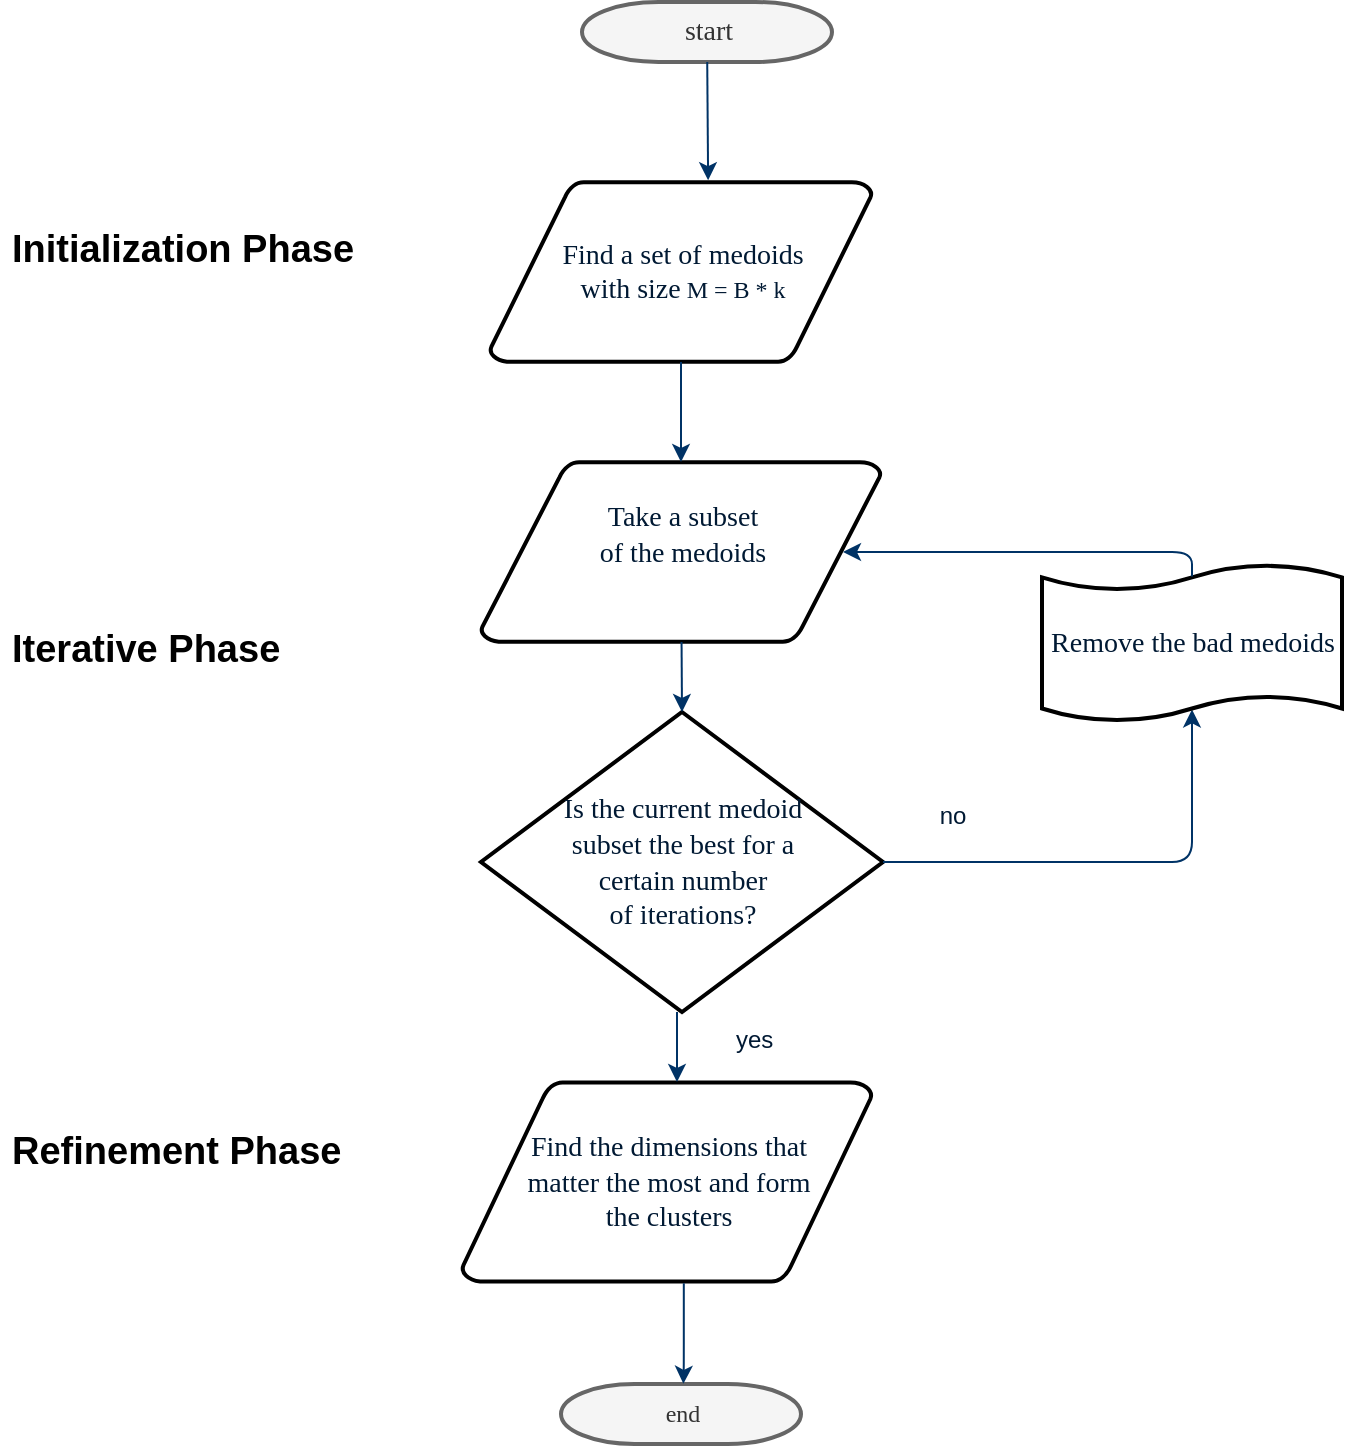 <mxfile version="10.7.1" type="device"><diagram id="6a731a19-8d31-9384-78a2-239565b7b9f0" name="Page-1"><mxGraphModel dx="2331" dy="643" grid="1" gridSize="10" guides="1" tooltips="1" connect="1" arrows="1" fold="1" page="1" pageScale="1" pageWidth="1169" pageHeight="827" background="#ffffff" math="0" shadow="0"><root><mxCell id="0"/><mxCell id="1" parent="0"/><mxCell id="2" value="&lt;font style=&quot;font-size: 14px&quot; face=&quot;Times New Roman&quot;&gt;start&lt;/font&gt;" style="shape=mxgraph.flowchart.terminator;fillColor=#f5f5f5;strokeColor=#666666;strokeWidth=2;gradientDirection=north;fontColor=#333333;fontStyle=0;html=1;" parent="1" vertex="1"><mxGeometry x="240" y="20" width="125" height="30" as="geometry"/></mxCell><mxCell id="3" value="&lt;div&gt;&lt;font style=&quot;font-size: 14px&quot; face=&quot;Times New Roman&quot;&gt;Find a set of medoids &lt;br&gt;&lt;/font&gt;&lt;/div&gt;&lt;div&gt;&lt;font style=&quot;font-size: 14px&quot; face=&quot;Times New Roman&quot;&gt;with size&lt;/font&gt;&lt;font face=&quot;Times New Roman&quot;&gt; Μ = B * k&lt;br&gt;&lt;/font&gt;&lt;/div&gt;" style="shape=mxgraph.flowchart.data;fillColor=#FFFFFF;strokeColor=#000000;strokeWidth=2;gradientColor=none;gradientDirection=north;fontColor=#001933;fontStyle=0;html=1;" parent="1" vertex="1"><mxGeometry x="194" y="110" width="191" height="90" as="geometry"/></mxCell><mxCell id="4" value="&lt;div style=&quot;font-size: 14px&quot;&gt;&lt;font style=&quot;font-size: 14px&quot; face=&quot;Times New Roman&quot;&gt;Find the dimensions that &lt;br&gt;&lt;/font&gt;&lt;/div&gt;&lt;div style=&quot;font-size: 14px&quot;&gt;&lt;font style=&quot;font-size: 14px&quot; face=&quot;Times New Roman&quot;&gt;matter the most and form &lt;br&gt;&lt;/font&gt;&lt;/div&gt;&lt;div style=&quot;font-size: 14px&quot;&gt;&lt;font style=&quot;font-size: 14px&quot; face=&quot;Times New Roman&quot;&gt;the clusters&lt;br&gt;&lt;/font&gt;&lt;/div&gt;" style="shape=mxgraph.flowchart.data;fillColor=#FFFFFF;strokeColor=#000000;strokeWidth=2;gradientColor=none;gradientDirection=north;fontColor=#001933;fontStyle=0;html=1;" parent="1" vertex="1"><mxGeometry x="180" y="560" width="205" height="100" as="geometry"/></mxCell><mxCell id="5" value="&lt;div style=&quot;font-size: 14px&quot;&gt;&lt;font style=&quot;font-size: 14px&quot; face=&quot;Times New Roman&quot;&gt;Take a subset&lt;/font&gt;&lt;/div&gt;&lt;div style=&quot;font-size: 14px&quot;&gt;&lt;font style=&quot;font-size: 14px&quot; face=&quot;Times New Roman&quot;&gt; of the medoids&lt;/font&gt;&lt;/div&gt;&lt;div style=&quot;font-size: 14px&quot;&gt;&lt;font face=&quot;Times New Roman&quot;&gt;&lt;br&gt;&lt;/font&gt;&lt;/div&gt;" style="shape=mxgraph.flowchart.data;fillColor=#FFFFFF;strokeColor=#000000;strokeWidth=2;gradientColor=none;gradientDirection=north;fontColor=#001933;fontStyle=0;html=1;" parent="1" vertex="1"><mxGeometry x="189.5" y="250" width="200" height="90" as="geometry"/></mxCell><mxCell id="6" value="&lt;div style=&quot;font-size: 14px&quot;&gt;&lt;font style=&quot;font-size: 14px&quot; face=&quot;Times New Roman&quot;&gt;Is the current medoid&lt;br&gt;&lt;/font&gt;&lt;/div&gt;&lt;div style=&quot;font-size: 14px&quot;&gt;&lt;font style=&quot;font-size: 14px&quot; face=&quot;Times New Roman&quot;&gt;subset the best for a &lt;br&gt;&lt;/font&gt;&lt;/div&gt;&lt;div style=&quot;font-size: 14px&quot;&gt;&lt;font style=&quot;font-size: 14px&quot; face=&quot;Times New Roman&quot;&gt;certain number&lt;/font&gt;&lt;/div&gt;&lt;div style=&quot;font-size: 14px&quot;&gt;&lt;font style=&quot;font-size: 14px&quot; face=&quot;Times New Roman&quot;&gt; of iterations?&lt;/font&gt;&lt;/div&gt;" style="shape=mxgraph.flowchart.decision;fillColor=#FFFFFF;strokeColor=#000000;strokeWidth=2;gradientColor=none;gradientDirection=north;fontColor=#001933;fontStyle=0;html=1;" parent="1" vertex="1"><mxGeometry x="189.5" y="375" width="201" height="150" as="geometry"/></mxCell><mxCell id="7" style="fontColor=#001933;fontStyle=1;strokeColor=#003366;strokeWidth=1;html=1;entryX=0.571;entryY=-0.01;entryDx=0;entryDy=0;entryPerimeter=0;" parent="1" source="2" target="3" edge="1"><mxGeometry relative="1" as="geometry"/></mxCell><mxCell id="8" style="fontColor=#001933;fontStyle=1;strokeColor=#003366;strokeWidth=1;html=1;" parent="1" source="3" target="5" edge="1"><mxGeometry relative="1" as="geometry"/></mxCell><mxCell id="9" style="entryX=0.5;entryY=0;entryPerimeter=0;fontColor=#001933;fontStyle=1;strokeColor=#003366;strokeWidth=1;html=1;" parent="1" source="5" target="6" edge="1"><mxGeometry relative="1" as="geometry"/></mxCell><mxCell id="10" value="" style="edgeStyle=elbowEdgeStyle;elbow=horizontal;entryX=0.5;entryY=0.91;entryPerimeter=0;exitX=1;exitY=0.5;exitPerimeter=0;fontColor=#001933;fontStyle=1;strokeColor=#003366;strokeWidth=1;html=1;" parent="1" source="6" target="51" edge="1"><mxGeometry x="381" y="28.5" width="100" height="100" as="geometry"><mxPoint x="750" y="447" as="sourcePoint"/><mxPoint x="765.395" y="318.5" as="targetPoint"/><Array as="points"><mxPoint x="545" y="400"/></Array></mxGeometry></mxCell><mxCell id="11" value="yes" style="text;fontColor=#001933;fontStyle=0;html=1;strokeColor=none;gradientColor=none;fillColor=none;strokeWidth=2;" parent="1" vertex="1"><mxGeometry x="314.5" y="525" width="35" height="29" as="geometry"/></mxCell><mxCell id="12" value="" style="edgeStyle=elbowEdgeStyle;elbow=horizontal;fontColor=#001933;fontStyle=1;strokeColor=#003366;strokeWidth=1;html=1;" parent="1" source="6" target="4" edge="1"><mxGeometry width="100" height="100" as="geometry"><mxPoint y="100" as="sourcePoint"/><mxPoint x="100" as="targetPoint"/></mxGeometry></mxCell><mxCell id="14" value="no" style="text;fontColor=#001933;fontStyle=0;html=1;strokeColor=none;gradientColor=none;fillColor=none;strokeWidth=2;align=center;" parent="1" vertex="1"><mxGeometry x="405" y="413" width="40" height="26" as="geometry"/></mxCell><mxCell id="40" value="&lt;font face=&quot;Times New Roman&quot;&gt;end&lt;/font&gt;" style="shape=mxgraph.flowchart.terminator;fillColor=#f5f5f5;strokeColor=#666666;strokeWidth=2;gradientDirection=north;fontColor=#333333;fontStyle=0;html=1;" parent="1" vertex="1"><mxGeometry x="229.5" y="711" width="120" height="30" as="geometry"/></mxCell><mxCell id="43" value="" style="edgeStyle=elbowEdgeStyle;elbow=vertical;fontColor=#001933;fontStyle=1;strokeColor=#003366;strokeWidth=1;html=1;entryX=0.51;entryY=-0.004;entryDx=0;entryDy=0;entryPerimeter=0;exitX=0.541;exitY=1.006;exitDx=0;exitDy=0;exitPerimeter=0;" parent="1" source="4" target="40" edge="1"><mxGeometry x="-0.5" y="-1229" width="100" height="100" as="geometry"><mxPoint x="270" y="661" as="sourcePoint"/><mxPoint x="269.5" y="701" as="targetPoint"/><Array as="points"><mxPoint x="290" y="701"/><mxPoint x="290" y="691"/><mxPoint x="290" y="681"/><mxPoint x="270" y="661"/><mxPoint x="270" y="671"/><mxPoint x="284.5" y="691"/><mxPoint x="284.5" y="681"/><mxPoint x="278.5" y="611"/><mxPoint x="282.5" y="621"/><mxPoint x="289.5" y="641"/><mxPoint x="289.5" y="631"/><mxPoint x="319.5" y="611"/><mxPoint x="319.5" y="621"/><mxPoint x="319.5" y="591"/><mxPoint x="319.5" y="521"/><mxPoint x="319.5" y="481"/><mxPoint x="-70.5" y="341"/></Array></mxGeometry></mxCell><mxCell id="51" value="&lt;font style=&quot;font-size: 14px&quot; face=&quot;Times New Roman&quot;&gt;Remove the bad medoids&lt;/font&gt;" style="shape=mxgraph.flowchart.paper_tape;fillColor=#FFFFFF;strokeColor=#000000;strokeWidth=2;gradientColor=none;gradientDirection=north;fontColor=#001933;fontStyle=0;html=1;" parent="1" vertex="1"><mxGeometry x="470" y="300" width="150" height="81" as="geometry"/></mxCell><mxCell id="52" value="" style="edgeStyle=elbowEdgeStyle;elbow=horizontal;exitX=0.5;exitY=0.09;exitPerimeter=0;entryX=0.905;entryY=0.5;entryPerimeter=0;fontColor=#001933;fontStyle=1;strokeColor=#003366;strokeWidth=1;html=1;" parent="1" source="51" target="5" edge="1"><mxGeometry width="100" height="100" as="geometry"><mxPoint y="100" as="sourcePoint"/><mxPoint x="100" as="targetPoint"/><Array as="points"><mxPoint x="545" y="300"/></Array></mxGeometry></mxCell><mxCell id="Tqgi2BKHlklxYTOvlsWN-56" value="&lt;h1 style=&quot;font-size: 19px&quot;&gt;&lt;font style=&quot;font-size: 19px&quot;&gt;Initialization Phase&lt;br&gt;&lt;/font&gt;&lt;/h1&gt;" style="text;html=1;strokeColor=none;fillColor=none;spacing=5;spacingTop=-20;whiteSpace=wrap;overflow=hidden;rounded=0;" vertex="1" parent="1"><mxGeometry x="-50.5" y="130" width="240" height="40" as="geometry"/></mxCell><mxCell id="Tqgi2BKHlklxYTOvlsWN-57" value="&lt;h1 style=&quot;font-size: 19px&quot;&gt;&lt;font style=&quot;font-size: 19px&quot;&gt;Iterative Phase&lt;br&gt;&lt;/font&gt;&lt;/h1&gt;" style="text;html=1;strokeColor=none;fillColor=none;spacing=5;spacingTop=-20;whiteSpace=wrap;overflow=hidden;rounded=0;" vertex="1" parent="1"><mxGeometry x="-50" y="330" width="180" height="40" as="geometry"/></mxCell><mxCell id="Tqgi2BKHlklxYTOvlsWN-58" value="&lt;h1 style=&quot;font-size: 19px&quot;&gt;&lt;font style=&quot;font-size: 19px&quot;&gt;Refinement Phase&lt;br&gt;&lt;/font&gt;&lt;/h1&gt;" style="text;html=1;strokeColor=none;fillColor=none;spacing=5;spacingTop=-20;whiteSpace=wrap;overflow=hidden;rounded=0;" vertex="1" parent="1"><mxGeometry x="-50" y="581" width="220" height="40" as="geometry"/></mxCell></root></mxGraphModel></diagram></mxfile>